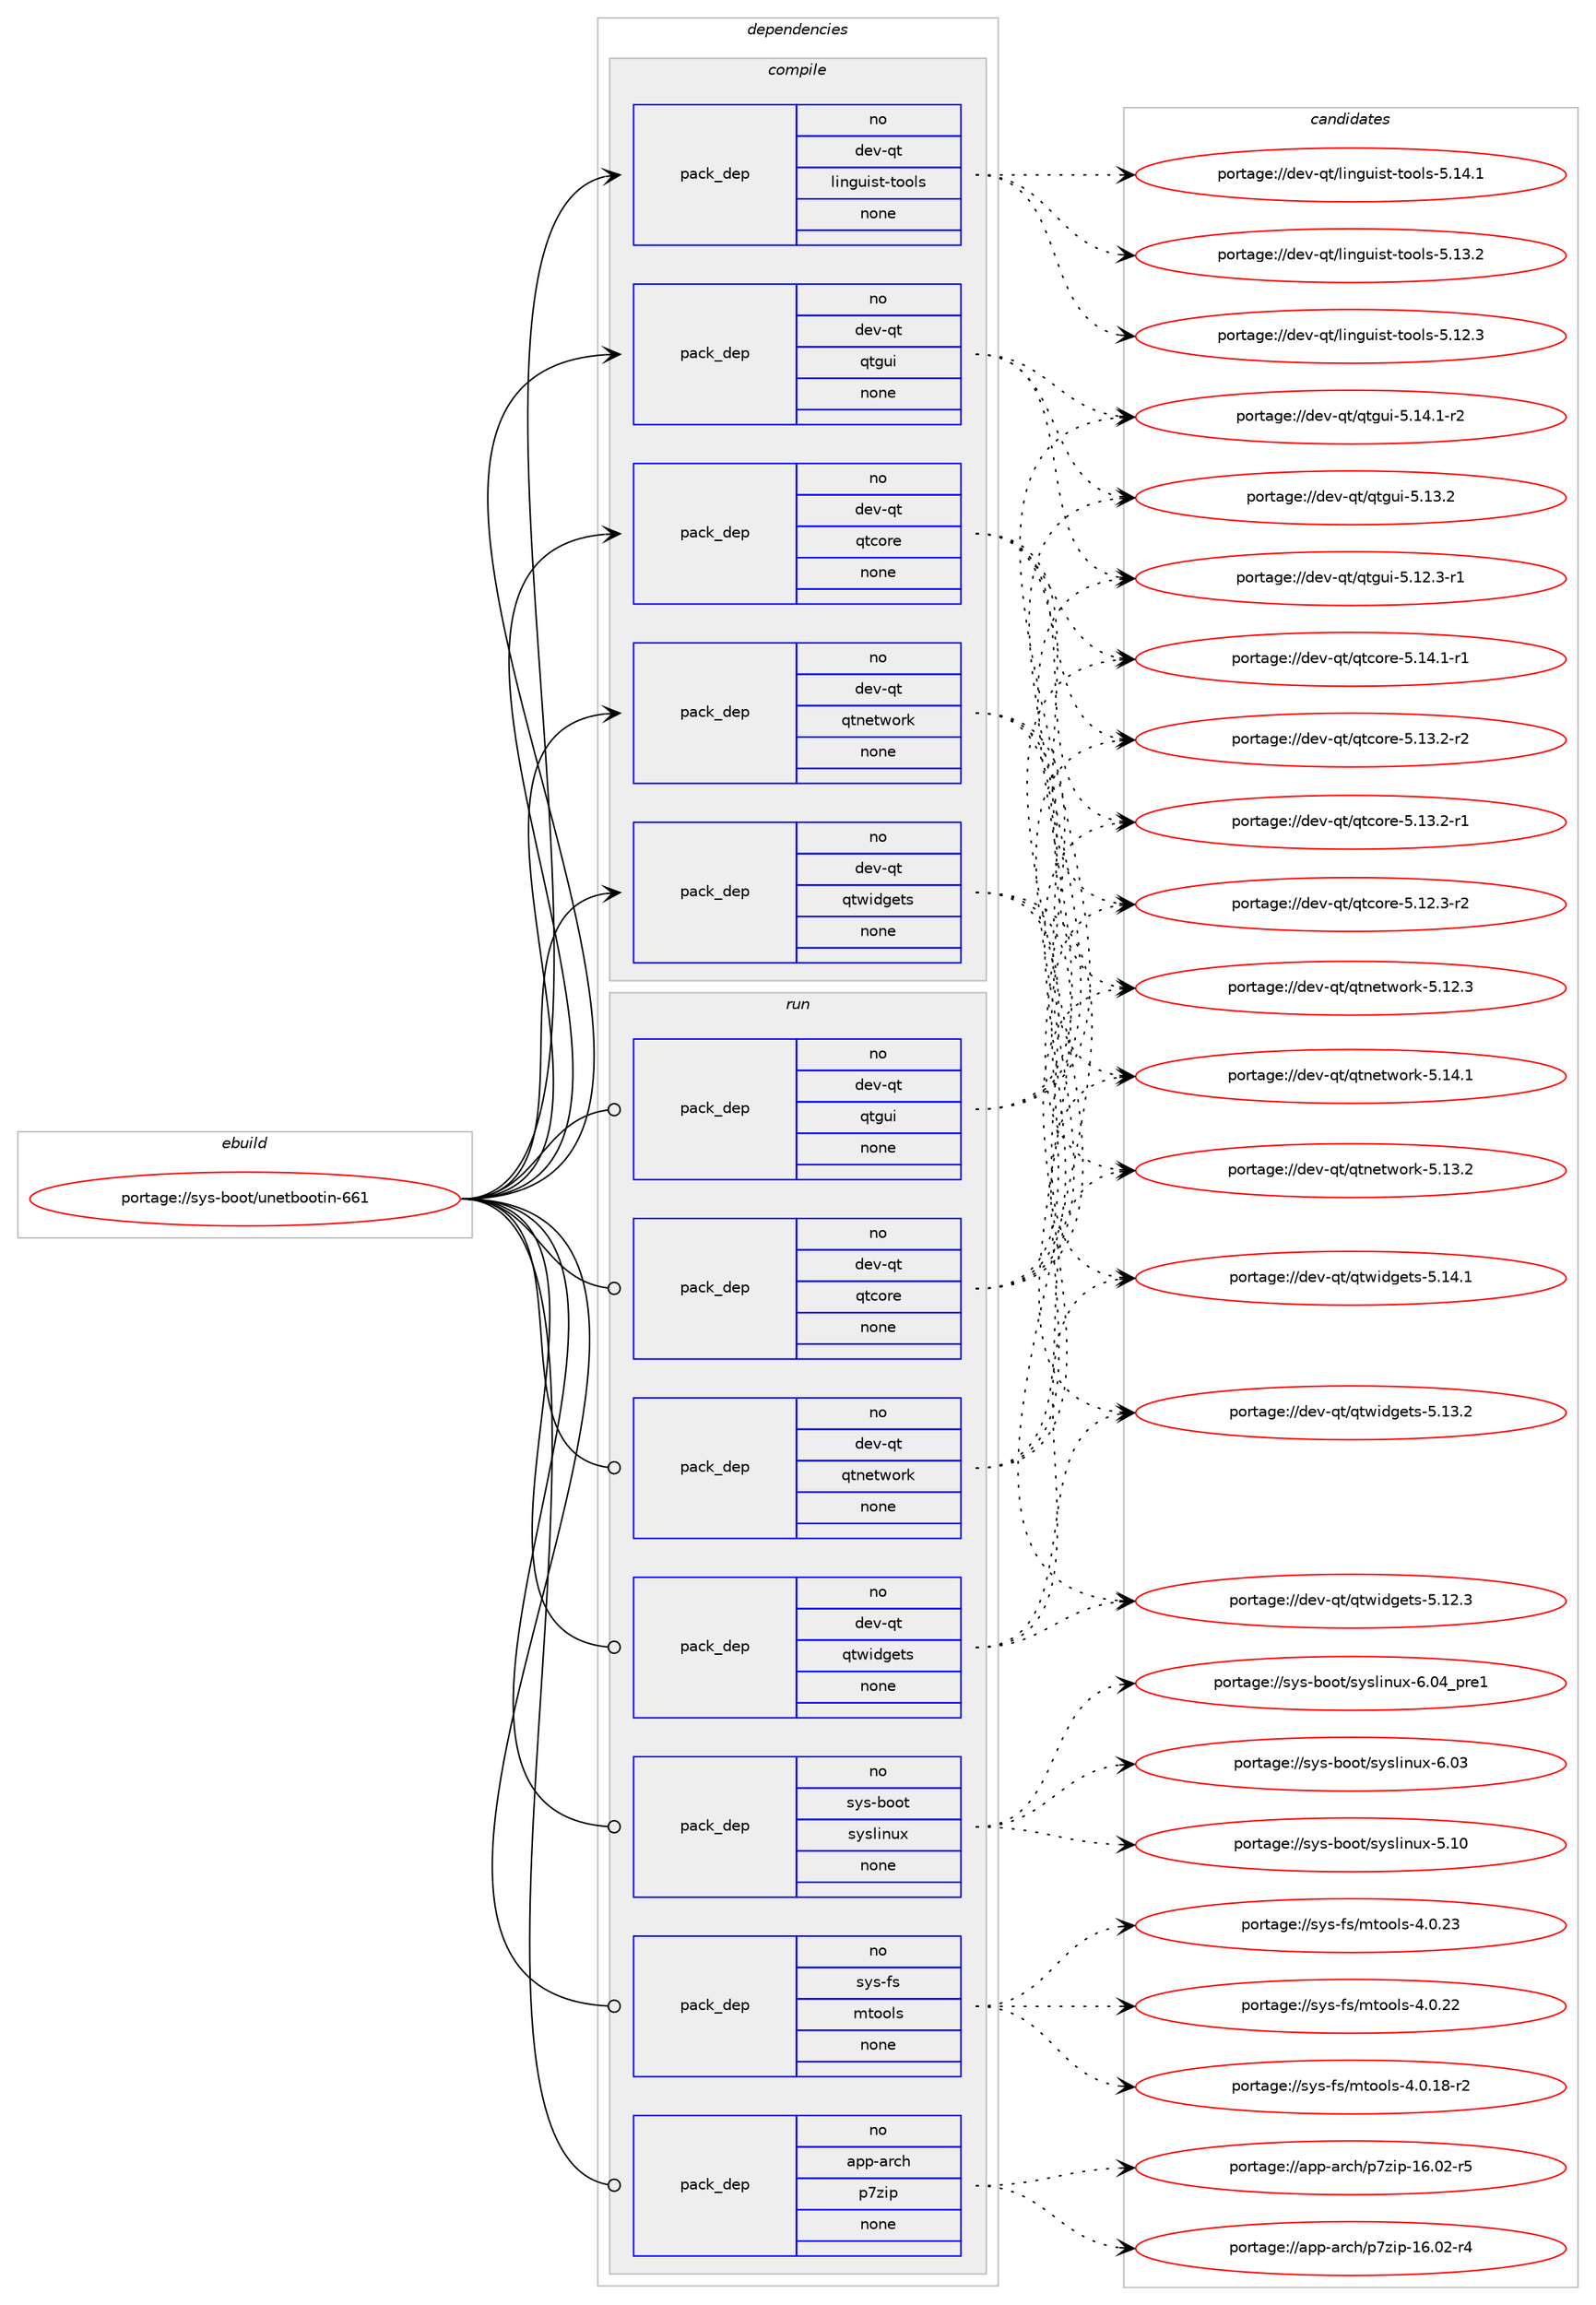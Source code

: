 digraph prolog {

# *************
# Graph options
# *************

newrank=true;
concentrate=true;
compound=true;
graph [rankdir=LR,fontname=Helvetica,fontsize=10,ranksep=1.5];#, ranksep=2.5, nodesep=0.2];
edge  [arrowhead=vee];
node  [fontname=Helvetica,fontsize=10];

# **********
# The ebuild
# **********

subgraph cluster_leftcol {
color=gray;
rank=same;
label=<<i>ebuild</i>>;
id [label="portage://sys-boot/unetbootin-661", color=red, width=4, href="../sys-boot/unetbootin-661.svg"];
}

# ****************
# The dependencies
# ****************

subgraph cluster_midcol {
color=gray;
label=<<i>dependencies</i>>;
subgraph cluster_compile {
fillcolor="#eeeeee";
style=filled;
label=<<i>compile</i>>;
subgraph pack28945 {
dependency37192 [label=<<TABLE BORDER="0" CELLBORDER="1" CELLSPACING="0" CELLPADDING="4" WIDTH="220"><TR><TD ROWSPAN="6" CELLPADDING="30">pack_dep</TD></TR><TR><TD WIDTH="110">no</TD></TR><TR><TD>dev-qt</TD></TR><TR><TD>linguist-tools</TD></TR><TR><TD>none</TD></TR><TR><TD></TD></TR></TABLE>>, shape=none, color=blue];
}
id:e -> dependency37192:w [weight=20,style="solid",arrowhead="vee"];
subgraph pack28946 {
dependency37193 [label=<<TABLE BORDER="0" CELLBORDER="1" CELLSPACING="0" CELLPADDING="4" WIDTH="220"><TR><TD ROWSPAN="6" CELLPADDING="30">pack_dep</TD></TR><TR><TD WIDTH="110">no</TD></TR><TR><TD>dev-qt</TD></TR><TR><TD>qtcore</TD></TR><TR><TD>none</TD></TR><TR><TD></TD></TR></TABLE>>, shape=none, color=blue];
}
id:e -> dependency37193:w [weight=20,style="solid",arrowhead="vee"];
subgraph pack28947 {
dependency37194 [label=<<TABLE BORDER="0" CELLBORDER="1" CELLSPACING="0" CELLPADDING="4" WIDTH="220"><TR><TD ROWSPAN="6" CELLPADDING="30">pack_dep</TD></TR><TR><TD WIDTH="110">no</TD></TR><TR><TD>dev-qt</TD></TR><TR><TD>qtgui</TD></TR><TR><TD>none</TD></TR><TR><TD></TD></TR></TABLE>>, shape=none, color=blue];
}
id:e -> dependency37194:w [weight=20,style="solid",arrowhead="vee"];
subgraph pack28948 {
dependency37195 [label=<<TABLE BORDER="0" CELLBORDER="1" CELLSPACING="0" CELLPADDING="4" WIDTH="220"><TR><TD ROWSPAN="6" CELLPADDING="30">pack_dep</TD></TR><TR><TD WIDTH="110">no</TD></TR><TR><TD>dev-qt</TD></TR><TR><TD>qtnetwork</TD></TR><TR><TD>none</TD></TR><TR><TD></TD></TR></TABLE>>, shape=none, color=blue];
}
id:e -> dependency37195:w [weight=20,style="solid",arrowhead="vee"];
subgraph pack28949 {
dependency37196 [label=<<TABLE BORDER="0" CELLBORDER="1" CELLSPACING="0" CELLPADDING="4" WIDTH="220"><TR><TD ROWSPAN="6" CELLPADDING="30">pack_dep</TD></TR><TR><TD WIDTH="110">no</TD></TR><TR><TD>dev-qt</TD></TR><TR><TD>qtwidgets</TD></TR><TR><TD>none</TD></TR><TR><TD></TD></TR></TABLE>>, shape=none, color=blue];
}
id:e -> dependency37196:w [weight=20,style="solid",arrowhead="vee"];
}
subgraph cluster_compileandrun {
fillcolor="#eeeeee";
style=filled;
label=<<i>compile and run</i>>;
}
subgraph cluster_run {
fillcolor="#eeeeee";
style=filled;
label=<<i>run</i>>;
subgraph pack28950 {
dependency37197 [label=<<TABLE BORDER="0" CELLBORDER="1" CELLSPACING="0" CELLPADDING="4" WIDTH="220"><TR><TD ROWSPAN="6" CELLPADDING="30">pack_dep</TD></TR><TR><TD WIDTH="110">no</TD></TR><TR><TD>app-arch</TD></TR><TR><TD>p7zip</TD></TR><TR><TD>none</TD></TR><TR><TD></TD></TR></TABLE>>, shape=none, color=blue];
}
id:e -> dependency37197:w [weight=20,style="solid",arrowhead="odot"];
subgraph pack28951 {
dependency37198 [label=<<TABLE BORDER="0" CELLBORDER="1" CELLSPACING="0" CELLPADDING="4" WIDTH="220"><TR><TD ROWSPAN="6" CELLPADDING="30">pack_dep</TD></TR><TR><TD WIDTH="110">no</TD></TR><TR><TD>dev-qt</TD></TR><TR><TD>qtcore</TD></TR><TR><TD>none</TD></TR><TR><TD></TD></TR></TABLE>>, shape=none, color=blue];
}
id:e -> dependency37198:w [weight=20,style="solid",arrowhead="odot"];
subgraph pack28952 {
dependency37199 [label=<<TABLE BORDER="0" CELLBORDER="1" CELLSPACING="0" CELLPADDING="4" WIDTH="220"><TR><TD ROWSPAN="6" CELLPADDING="30">pack_dep</TD></TR><TR><TD WIDTH="110">no</TD></TR><TR><TD>dev-qt</TD></TR><TR><TD>qtgui</TD></TR><TR><TD>none</TD></TR><TR><TD></TD></TR></TABLE>>, shape=none, color=blue];
}
id:e -> dependency37199:w [weight=20,style="solid",arrowhead="odot"];
subgraph pack28953 {
dependency37200 [label=<<TABLE BORDER="0" CELLBORDER="1" CELLSPACING="0" CELLPADDING="4" WIDTH="220"><TR><TD ROWSPAN="6" CELLPADDING="30">pack_dep</TD></TR><TR><TD WIDTH="110">no</TD></TR><TR><TD>dev-qt</TD></TR><TR><TD>qtnetwork</TD></TR><TR><TD>none</TD></TR><TR><TD></TD></TR></TABLE>>, shape=none, color=blue];
}
id:e -> dependency37200:w [weight=20,style="solid",arrowhead="odot"];
subgraph pack28954 {
dependency37201 [label=<<TABLE BORDER="0" CELLBORDER="1" CELLSPACING="0" CELLPADDING="4" WIDTH="220"><TR><TD ROWSPAN="6" CELLPADDING="30">pack_dep</TD></TR><TR><TD WIDTH="110">no</TD></TR><TR><TD>dev-qt</TD></TR><TR><TD>qtwidgets</TD></TR><TR><TD>none</TD></TR><TR><TD></TD></TR></TABLE>>, shape=none, color=blue];
}
id:e -> dependency37201:w [weight=20,style="solid",arrowhead="odot"];
subgraph pack28955 {
dependency37202 [label=<<TABLE BORDER="0" CELLBORDER="1" CELLSPACING="0" CELLPADDING="4" WIDTH="220"><TR><TD ROWSPAN="6" CELLPADDING="30">pack_dep</TD></TR><TR><TD WIDTH="110">no</TD></TR><TR><TD>sys-boot</TD></TR><TR><TD>syslinux</TD></TR><TR><TD>none</TD></TR><TR><TD></TD></TR></TABLE>>, shape=none, color=blue];
}
id:e -> dependency37202:w [weight=20,style="solid",arrowhead="odot"];
subgraph pack28956 {
dependency37203 [label=<<TABLE BORDER="0" CELLBORDER="1" CELLSPACING="0" CELLPADDING="4" WIDTH="220"><TR><TD ROWSPAN="6" CELLPADDING="30">pack_dep</TD></TR><TR><TD WIDTH="110">no</TD></TR><TR><TD>sys-fs</TD></TR><TR><TD>mtools</TD></TR><TR><TD>none</TD></TR><TR><TD></TD></TR></TABLE>>, shape=none, color=blue];
}
id:e -> dependency37203:w [weight=20,style="solid",arrowhead="odot"];
}
}

# **************
# The candidates
# **************

subgraph cluster_choices {
rank=same;
color=gray;
label=<<i>candidates</i>>;

subgraph choice28945 {
color=black;
nodesep=1;
choice10010111845113116471081051101031171051151164511611111110811545534649524649 [label="portage://dev-qt/linguist-tools-5.14.1", color=red, width=4,href="../dev-qt/linguist-tools-5.14.1.svg"];
choice10010111845113116471081051101031171051151164511611111110811545534649514650 [label="portage://dev-qt/linguist-tools-5.13.2", color=red, width=4,href="../dev-qt/linguist-tools-5.13.2.svg"];
choice10010111845113116471081051101031171051151164511611111110811545534649504651 [label="portage://dev-qt/linguist-tools-5.12.3", color=red, width=4,href="../dev-qt/linguist-tools-5.12.3.svg"];
dependency37192:e -> choice10010111845113116471081051101031171051151164511611111110811545534649524649:w [style=dotted,weight="100"];
dependency37192:e -> choice10010111845113116471081051101031171051151164511611111110811545534649514650:w [style=dotted,weight="100"];
dependency37192:e -> choice10010111845113116471081051101031171051151164511611111110811545534649504651:w [style=dotted,weight="100"];
}
subgraph choice28946 {
color=black;
nodesep=1;
choice100101118451131164711311699111114101455346495246494511449 [label="portage://dev-qt/qtcore-5.14.1-r1", color=red, width=4,href="../dev-qt/qtcore-5.14.1-r1.svg"];
choice100101118451131164711311699111114101455346495146504511450 [label="portage://dev-qt/qtcore-5.13.2-r2", color=red, width=4,href="../dev-qt/qtcore-5.13.2-r2.svg"];
choice100101118451131164711311699111114101455346495146504511449 [label="portage://dev-qt/qtcore-5.13.2-r1", color=red, width=4,href="../dev-qt/qtcore-5.13.2-r1.svg"];
choice100101118451131164711311699111114101455346495046514511450 [label="portage://dev-qt/qtcore-5.12.3-r2", color=red, width=4,href="../dev-qt/qtcore-5.12.3-r2.svg"];
dependency37193:e -> choice100101118451131164711311699111114101455346495246494511449:w [style=dotted,weight="100"];
dependency37193:e -> choice100101118451131164711311699111114101455346495146504511450:w [style=dotted,weight="100"];
dependency37193:e -> choice100101118451131164711311699111114101455346495146504511449:w [style=dotted,weight="100"];
dependency37193:e -> choice100101118451131164711311699111114101455346495046514511450:w [style=dotted,weight="100"];
}
subgraph choice28947 {
color=black;
nodesep=1;
choice1001011184511311647113116103117105455346495246494511450 [label="portage://dev-qt/qtgui-5.14.1-r2", color=red, width=4,href="../dev-qt/qtgui-5.14.1-r2.svg"];
choice100101118451131164711311610311710545534649514650 [label="portage://dev-qt/qtgui-5.13.2", color=red, width=4,href="../dev-qt/qtgui-5.13.2.svg"];
choice1001011184511311647113116103117105455346495046514511449 [label="portage://dev-qt/qtgui-5.12.3-r1", color=red, width=4,href="../dev-qt/qtgui-5.12.3-r1.svg"];
dependency37194:e -> choice1001011184511311647113116103117105455346495246494511450:w [style=dotted,weight="100"];
dependency37194:e -> choice100101118451131164711311610311710545534649514650:w [style=dotted,weight="100"];
dependency37194:e -> choice1001011184511311647113116103117105455346495046514511449:w [style=dotted,weight="100"];
}
subgraph choice28948 {
color=black;
nodesep=1;
choice100101118451131164711311611010111611911111410745534649524649 [label="portage://dev-qt/qtnetwork-5.14.1", color=red, width=4,href="../dev-qt/qtnetwork-5.14.1.svg"];
choice100101118451131164711311611010111611911111410745534649514650 [label="portage://dev-qt/qtnetwork-5.13.2", color=red, width=4,href="../dev-qt/qtnetwork-5.13.2.svg"];
choice100101118451131164711311611010111611911111410745534649504651 [label="portage://dev-qt/qtnetwork-5.12.3", color=red, width=4,href="../dev-qt/qtnetwork-5.12.3.svg"];
dependency37195:e -> choice100101118451131164711311611010111611911111410745534649524649:w [style=dotted,weight="100"];
dependency37195:e -> choice100101118451131164711311611010111611911111410745534649514650:w [style=dotted,weight="100"];
dependency37195:e -> choice100101118451131164711311611010111611911111410745534649504651:w [style=dotted,weight="100"];
}
subgraph choice28949 {
color=black;
nodesep=1;
choice100101118451131164711311611910510010310111611545534649524649 [label="portage://dev-qt/qtwidgets-5.14.1", color=red, width=4,href="../dev-qt/qtwidgets-5.14.1.svg"];
choice100101118451131164711311611910510010310111611545534649514650 [label="portage://dev-qt/qtwidgets-5.13.2", color=red, width=4,href="../dev-qt/qtwidgets-5.13.2.svg"];
choice100101118451131164711311611910510010310111611545534649504651 [label="portage://dev-qt/qtwidgets-5.12.3", color=red, width=4,href="../dev-qt/qtwidgets-5.12.3.svg"];
dependency37196:e -> choice100101118451131164711311611910510010310111611545534649524649:w [style=dotted,weight="100"];
dependency37196:e -> choice100101118451131164711311611910510010310111611545534649514650:w [style=dotted,weight="100"];
dependency37196:e -> choice100101118451131164711311611910510010310111611545534649504651:w [style=dotted,weight="100"];
}
subgraph choice28950 {
color=black;
nodesep=1;
choice9711211245971149910447112551221051124549544648504511453 [label="portage://app-arch/p7zip-16.02-r5", color=red, width=4,href="../app-arch/p7zip-16.02-r5.svg"];
choice9711211245971149910447112551221051124549544648504511452 [label="portage://app-arch/p7zip-16.02-r4", color=red, width=4,href="../app-arch/p7zip-16.02-r4.svg"];
dependency37197:e -> choice9711211245971149910447112551221051124549544648504511453:w [style=dotted,weight="100"];
dependency37197:e -> choice9711211245971149910447112551221051124549544648504511452:w [style=dotted,weight="100"];
}
subgraph choice28951 {
color=black;
nodesep=1;
choice100101118451131164711311699111114101455346495246494511449 [label="portage://dev-qt/qtcore-5.14.1-r1", color=red, width=4,href="../dev-qt/qtcore-5.14.1-r1.svg"];
choice100101118451131164711311699111114101455346495146504511450 [label="portage://dev-qt/qtcore-5.13.2-r2", color=red, width=4,href="../dev-qt/qtcore-5.13.2-r2.svg"];
choice100101118451131164711311699111114101455346495146504511449 [label="portage://dev-qt/qtcore-5.13.2-r1", color=red, width=4,href="../dev-qt/qtcore-5.13.2-r1.svg"];
choice100101118451131164711311699111114101455346495046514511450 [label="portage://dev-qt/qtcore-5.12.3-r2", color=red, width=4,href="../dev-qt/qtcore-5.12.3-r2.svg"];
dependency37198:e -> choice100101118451131164711311699111114101455346495246494511449:w [style=dotted,weight="100"];
dependency37198:e -> choice100101118451131164711311699111114101455346495146504511450:w [style=dotted,weight="100"];
dependency37198:e -> choice100101118451131164711311699111114101455346495146504511449:w [style=dotted,weight="100"];
dependency37198:e -> choice100101118451131164711311699111114101455346495046514511450:w [style=dotted,weight="100"];
}
subgraph choice28952 {
color=black;
nodesep=1;
choice1001011184511311647113116103117105455346495246494511450 [label="portage://dev-qt/qtgui-5.14.1-r2", color=red, width=4,href="../dev-qt/qtgui-5.14.1-r2.svg"];
choice100101118451131164711311610311710545534649514650 [label="portage://dev-qt/qtgui-5.13.2", color=red, width=4,href="../dev-qt/qtgui-5.13.2.svg"];
choice1001011184511311647113116103117105455346495046514511449 [label="portage://dev-qt/qtgui-5.12.3-r1", color=red, width=4,href="../dev-qt/qtgui-5.12.3-r1.svg"];
dependency37199:e -> choice1001011184511311647113116103117105455346495246494511450:w [style=dotted,weight="100"];
dependency37199:e -> choice100101118451131164711311610311710545534649514650:w [style=dotted,weight="100"];
dependency37199:e -> choice1001011184511311647113116103117105455346495046514511449:w [style=dotted,weight="100"];
}
subgraph choice28953 {
color=black;
nodesep=1;
choice100101118451131164711311611010111611911111410745534649524649 [label="portage://dev-qt/qtnetwork-5.14.1", color=red, width=4,href="../dev-qt/qtnetwork-5.14.1.svg"];
choice100101118451131164711311611010111611911111410745534649514650 [label="portage://dev-qt/qtnetwork-5.13.2", color=red, width=4,href="../dev-qt/qtnetwork-5.13.2.svg"];
choice100101118451131164711311611010111611911111410745534649504651 [label="portage://dev-qt/qtnetwork-5.12.3", color=red, width=4,href="../dev-qt/qtnetwork-5.12.3.svg"];
dependency37200:e -> choice100101118451131164711311611010111611911111410745534649524649:w [style=dotted,weight="100"];
dependency37200:e -> choice100101118451131164711311611010111611911111410745534649514650:w [style=dotted,weight="100"];
dependency37200:e -> choice100101118451131164711311611010111611911111410745534649504651:w [style=dotted,weight="100"];
}
subgraph choice28954 {
color=black;
nodesep=1;
choice100101118451131164711311611910510010310111611545534649524649 [label="portage://dev-qt/qtwidgets-5.14.1", color=red, width=4,href="../dev-qt/qtwidgets-5.14.1.svg"];
choice100101118451131164711311611910510010310111611545534649514650 [label="portage://dev-qt/qtwidgets-5.13.2", color=red, width=4,href="../dev-qt/qtwidgets-5.13.2.svg"];
choice100101118451131164711311611910510010310111611545534649504651 [label="portage://dev-qt/qtwidgets-5.12.3", color=red, width=4,href="../dev-qt/qtwidgets-5.12.3.svg"];
dependency37201:e -> choice100101118451131164711311611910510010310111611545534649524649:w [style=dotted,weight="100"];
dependency37201:e -> choice100101118451131164711311611910510010310111611545534649514650:w [style=dotted,weight="100"];
dependency37201:e -> choice100101118451131164711311611910510010310111611545534649504651:w [style=dotted,weight="100"];
}
subgraph choice28955 {
color=black;
nodesep=1;
choice11512111545981111111164711512111510810511011712045544648529511211410149 [label="portage://sys-boot/syslinux-6.04_pre1", color=red, width=4,href="../sys-boot/syslinux-6.04_pre1.svg"];
choice1151211154598111111116471151211151081051101171204554464851 [label="portage://sys-boot/syslinux-6.03", color=red, width=4,href="../sys-boot/syslinux-6.03.svg"];
choice1151211154598111111116471151211151081051101171204553464948 [label="portage://sys-boot/syslinux-5.10", color=red, width=4,href="../sys-boot/syslinux-5.10.svg"];
dependency37202:e -> choice11512111545981111111164711512111510810511011712045544648529511211410149:w [style=dotted,weight="100"];
dependency37202:e -> choice1151211154598111111116471151211151081051101171204554464851:w [style=dotted,weight="100"];
dependency37202:e -> choice1151211154598111111116471151211151081051101171204553464948:w [style=dotted,weight="100"];
}
subgraph choice28956 {
color=black;
nodesep=1;
choice115121115451021154710911611111110811545524648465051 [label="portage://sys-fs/mtools-4.0.23", color=red, width=4,href="../sys-fs/mtools-4.0.23.svg"];
choice115121115451021154710911611111110811545524648465050 [label="portage://sys-fs/mtools-4.0.22", color=red, width=4,href="../sys-fs/mtools-4.0.22.svg"];
choice1151211154510211547109116111111108115455246484649564511450 [label="portage://sys-fs/mtools-4.0.18-r2", color=red, width=4,href="../sys-fs/mtools-4.0.18-r2.svg"];
dependency37203:e -> choice115121115451021154710911611111110811545524648465051:w [style=dotted,weight="100"];
dependency37203:e -> choice115121115451021154710911611111110811545524648465050:w [style=dotted,weight="100"];
dependency37203:e -> choice1151211154510211547109116111111108115455246484649564511450:w [style=dotted,weight="100"];
}
}

}
